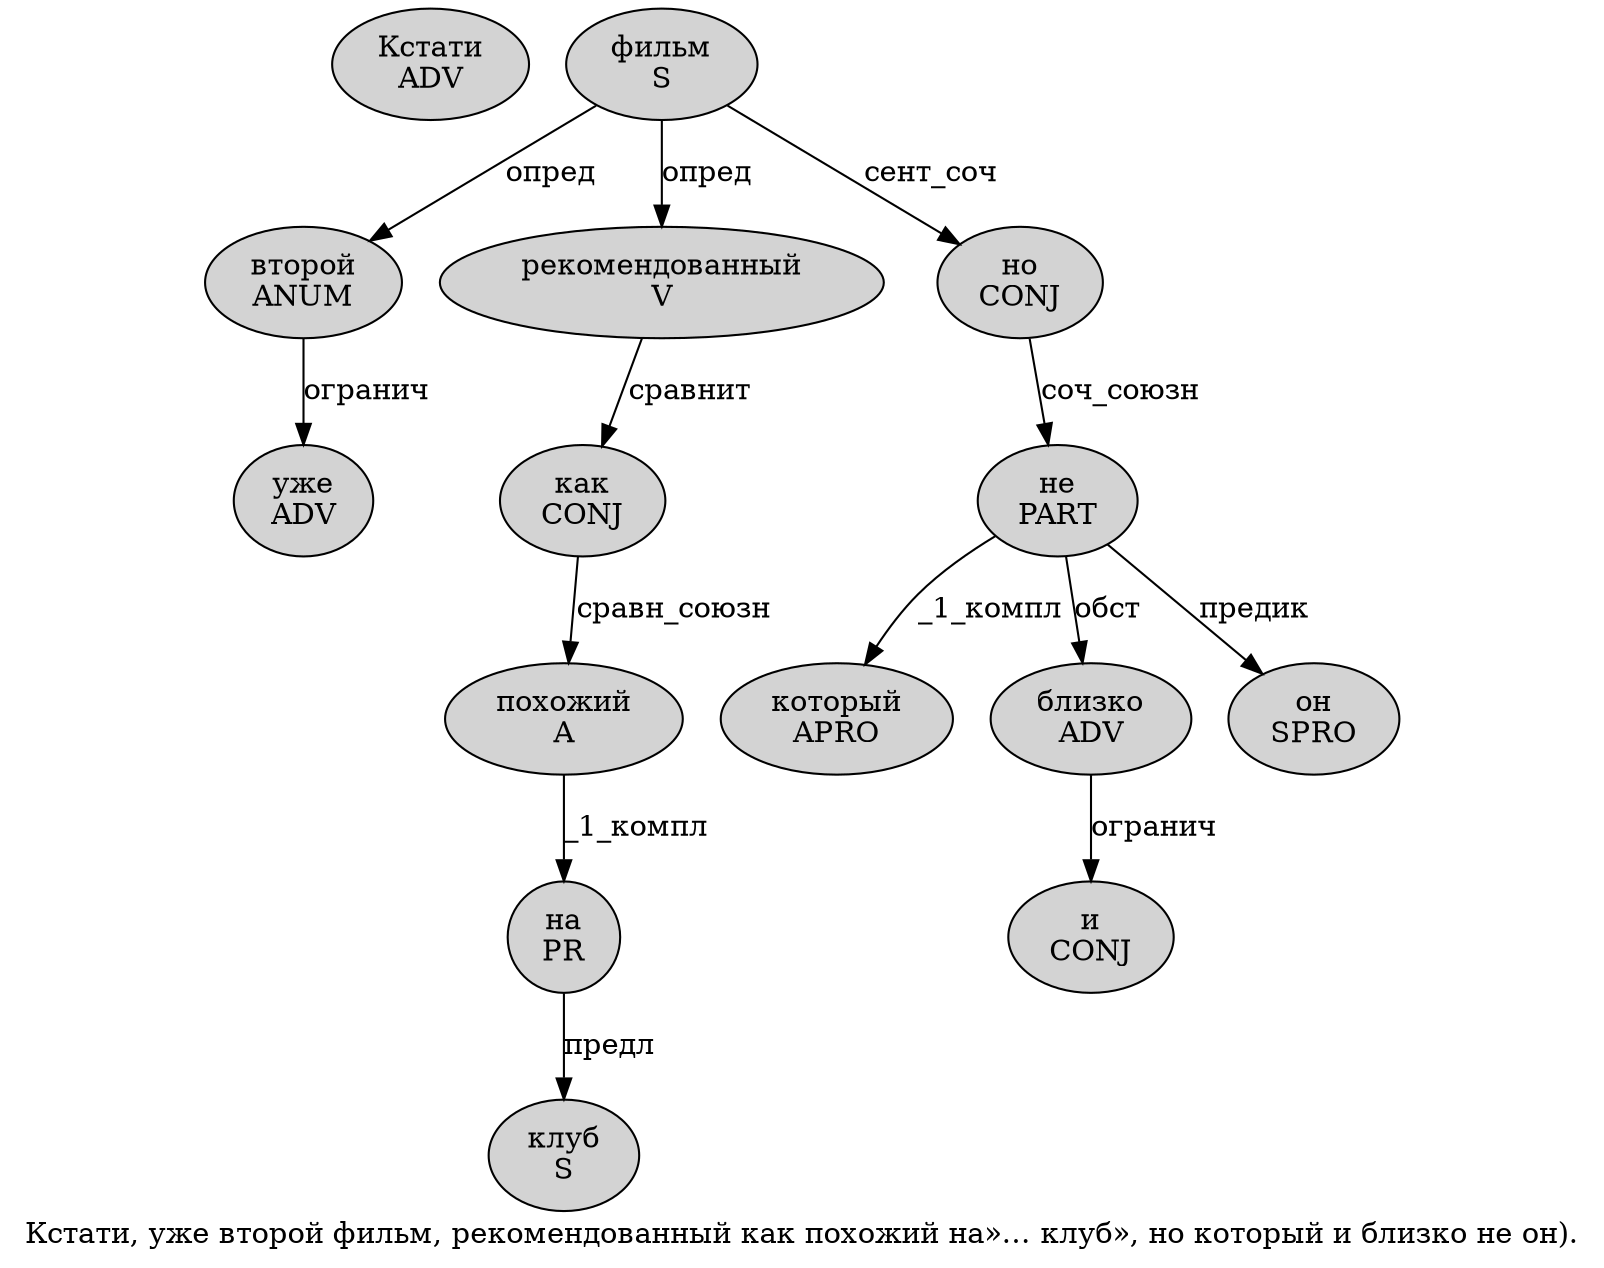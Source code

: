 digraph SENTENCE_3933 {
	graph [label="Кстати, уже второй фильм, рекомендованный как похожий на»… клуб», но который и близко не он)."]
	node [style=filled]
		0 [label="Кстати
ADV" color="" fillcolor=lightgray penwidth=1 shape=ellipse]
		2 [label="уже
ADV" color="" fillcolor=lightgray penwidth=1 shape=ellipse]
		3 [label="второй
ANUM" color="" fillcolor=lightgray penwidth=1 shape=ellipse]
		4 [label="фильм
S" color="" fillcolor=lightgray penwidth=1 shape=ellipse]
		6 [label="рекомендованный
V" color="" fillcolor=lightgray penwidth=1 shape=ellipse]
		7 [label="как
CONJ" color="" fillcolor=lightgray penwidth=1 shape=ellipse]
		8 [label="похожий
A" color="" fillcolor=lightgray penwidth=1 shape=ellipse]
		9 [label="на
PR" color="" fillcolor=lightgray penwidth=1 shape=ellipse]
		12 [label="клуб
S" color="" fillcolor=lightgray penwidth=1 shape=ellipse]
		15 [label="но
CONJ" color="" fillcolor=lightgray penwidth=1 shape=ellipse]
		16 [label="который
APRO" color="" fillcolor=lightgray penwidth=1 shape=ellipse]
		17 [label="и
CONJ" color="" fillcolor=lightgray penwidth=1 shape=ellipse]
		18 [label="близко
ADV" color="" fillcolor=lightgray penwidth=1 shape=ellipse]
		19 [label="не
PART" color="" fillcolor=lightgray penwidth=1 shape=ellipse]
		20 [label="он
SPRO" color="" fillcolor=lightgray penwidth=1 shape=ellipse]
			8 -> 9 [label="_1_компл"]
			4 -> 3 [label="опред"]
			4 -> 6 [label="опред"]
			4 -> 15 [label="сент_соч"]
			7 -> 8 [label="сравн_союзн"]
			18 -> 17 [label="огранич"]
			3 -> 2 [label="огранич"]
			15 -> 19 [label="соч_союзн"]
			19 -> 16 [label="_1_компл"]
			19 -> 18 [label="обст"]
			19 -> 20 [label="предик"]
			9 -> 12 [label="предл"]
			6 -> 7 [label="сравнит"]
}